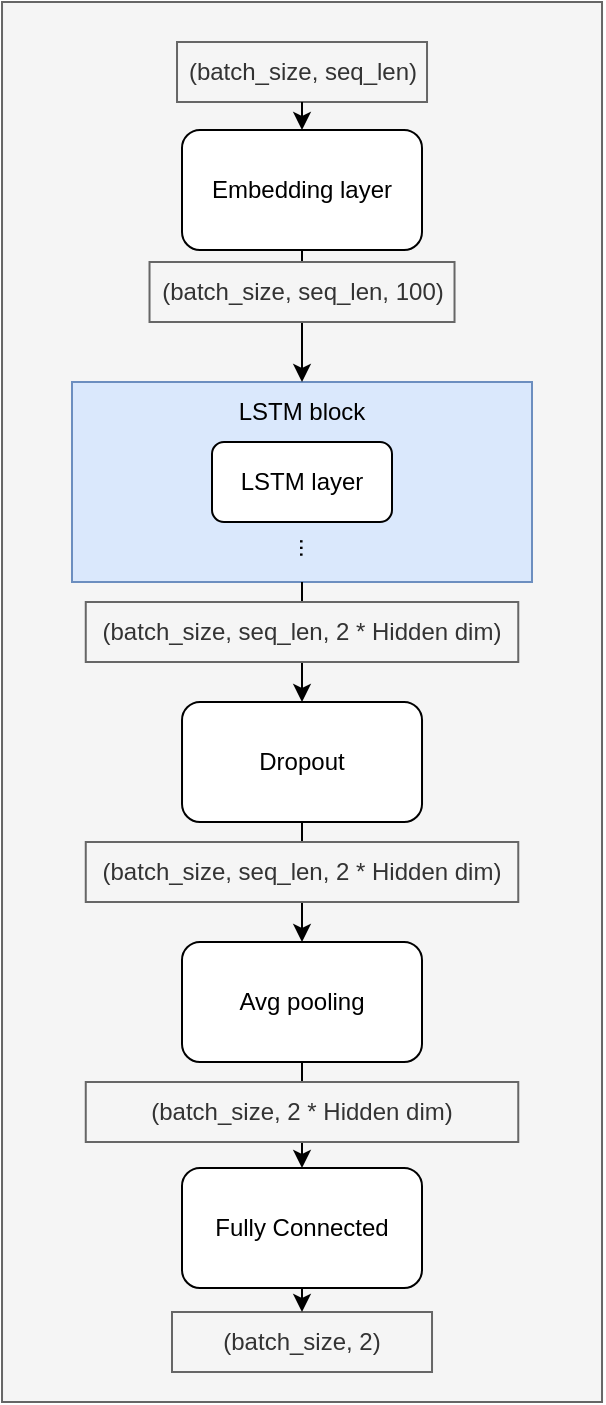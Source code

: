 <mxfile version="25.0.3">
  <diagram name="Pagina-1" id="AWmQph1IlsjILpnCMK6s">
    <mxGraphModel dx="1434" dy="820" grid="1" gridSize="10" guides="1" tooltips="1" connect="1" arrows="1" fold="1" page="1" pageScale="1" pageWidth="827" pageHeight="1169" math="0" shadow="0">
      <root>
        <mxCell id="0" />
        <mxCell id="1" parent="0" />
        <mxCell id="cMCoNxpSTiL7ACRhC8cI-1" value="" style="rounded=0;whiteSpace=wrap;html=1;fillColor=#f5f5f5;fontColor=#333333;strokeColor=#666666;" vertex="1" parent="1">
          <mxGeometry x="250.01" y="130" width="300" height="700" as="geometry" />
        </mxCell>
        <mxCell id="cMCoNxpSTiL7ACRhC8cI-2" value="Embedding layer" style="rounded=1;whiteSpace=wrap;html=1;" vertex="1" parent="1">
          <mxGeometry x="340" y="194" width="120" height="60" as="geometry" />
        </mxCell>
        <mxCell id="cMCoNxpSTiL7ACRhC8cI-4" value="" style="rounded=0;whiteSpace=wrap;html=1;fillColor=#dae8fc;strokeColor=#6c8ebf;" vertex="1" parent="1">
          <mxGeometry x="285" y="320" width="230" height="100" as="geometry" />
        </mxCell>
        <mxCell id="cMCoNxpSTiL7ACRhC8cI-3" value="LSTM layer" style="rounded=1;whiteSpace=wrap;html=1;" vertex="1" parent="1">
          <mxGeometry x="355" y="350" width="90" height="40" as="geometry" />
        </mxCell>
        <mxCell id="cMCoNxpSTiL7ACRhC8cI-7" value="..." style="text;html=1;align=center;verticalAlign=middle;whiteSpace=wrap;rounded=0;rotation=90;horizontal=1;labelPosition=center;verticalLabelPosition=middle;spacing=1;spacingBottom=7;" vertex="1" parent="1">
          <mxGeometry x="370.01" y="400" width="60" height="5" as="geometry" />
        </mxCell>
        <mxCell id="cMCoNxpSTiL7ACRhC8cI-9" value="Fully Connected" style="rounded=1;whiteSpace=wrap;html=1;" vertex="1" parent="1">
          <mxGeometry x="340" y="713" width="120" height="60" as="geometry" />
        </mxCell>
        <mxCell id="cMCoNxpSTiL7ACRhC8cI-10" value="Dropout" style="rounded=1;whiteSpace=wrap;html=1;" vertex="1" parent="1">
          <mxGeometry x="340.01" y="480" width="120" height="60" as="geometry" />
        </mxCell>
        <mxCell id="cMCoNxpSTiL7ACRhC8cI-11" value="Avg pooling" style="rounded=1;whiteSpace=wrap;html=1;" vertex="1" parent="1">
          <mxGeometry x="340" y="600" width="120" height="60" as="geometry" />
        </mxCell>
        <mxCell id="cMCoNxpSTiL7ACRhC8cI-12" value="(batch_size, seq_len)" style="text;html=1;align=center;verticalAlign=middle;whiteSpace=wrap;rounded=0;fillColor=#f5f5f5;fontColor=#333333;strokeColor=#666666;" vertex="1" parent="1">
          <mxGeometry x="337.51" y="150" width="125" height="30" as="geometry" />
        </mxCell>
        <mxCell id="cMCoNxpSTiL7ACRhC8cI-19" value="" style="endArrow=classic;html=1;rounded=0;exitX=0.5;exitY=1;exitDx=0;exitDy=0;entryX=0.5;entryY=0;entryDx=0;entryDy=0;" edge="1" parent="1" source="cMCoNxpSTiL7ACRhC8cI-2" target="cMCoNxpSTiL7ACRhC8cI-18">
          <mxGeometry width="50" height="50" relative="1" as="geometry">
            <mxPoint x="240" y="480" as="sourcePoint" />
            <mxPoint x="290" y="430" as="targetPoint" />
          </mxGeometry>
        </mxCell>
        <mxCell id="cMCoNxpSTiL7ACRhC8cI-20" value="" style="endArrow=classic;html=1;rounded=0;exitX=0.5;exitY=1;exitDx=0;exitDy=0;" edge="1" parent="1" source="cMCoNxpSTiL7ACRhC8cI-4" target="cMCoNxpSTiL7ACRhC8cI-10">
          <mxGeometry width="50" height="50" relative="1" as="geometry">
            <mxPoint x="240" y="470" as="sourcePoint" />
            <mxPoint x="290" y="420" as="targetPoint" />
          </mxGeometry>
        </mxCell>
        <mxCell id="cMCoNxpSTiL7ACRhC8cI-13" value="(batch_size, seq_len, 100)" style="text;html=1;align=center;verticalAlign=middle;whiteSpace=wrap;rounded=0;fillColor=#f5f5f5;fontColor=#333333;strokeColor=#666666;" vertex="1" parent="1">
          <mxGeometry x="323.76" y="260" width="152.5" height="30" as="geometry" />
        </mxCell>
        <mxCell id="cMCoNxpSTiL7ACRhC8cI-17" value="(batch_size, 2)" style="text;html=1;align=center;verticalAlign=middle;whiteSpace=wrap;rounded=0;fillColor=#f5f5f5;fontColor=#333333;strokeColor=#666666;" vertex="1" parent="1">
          <mxGeometry x="335" y="785" width="130.01" height="30" as="geometry" />
        </mxCell>
        <mxCell id="cMCoNxpSTiL7ACRhC8cI-18" value="LSTM block" style="text;html=1;align=center;verticalAlign=middle;whiteSpace=wrap;rounded=0;" vertex="1" parent="1">
          <mxGeometry x="365.01" y="320" width="69.99" height="30" as="geometry" />
        </mxCell>
        <mxCell id="cMCoNxpSTiL7ACRhC8cI-14" value="(batch_size, seq_len, 2 * Hidden dim)" style="text;html=1;align=center;verticalAlign=middle;whiteSpace=wrap;rounded=0;fillColor=#f5f5f5;fontColor=#333333;strokeColor=#666666;" vertex="1" parent="1">
          <mxGeometry x="291.88" y="430" width="216.25" height="30" as="geometry" />
        </mxCell>
        <mxCell id="cMCoNxpSTiL7ACRhC8cI-21" value="" style="endArrow=classic;html=1;rounded=0;exitX=0.5;exitY=1;exitDx=0;exitDy=0;" edge="1" parent="1" source="cMCoNxpSTiL7ACRhC8cI-10" target="cMCoNxpSTiL7ACRhC8cI-11">
          <mxGeometry width="50" height="50" relative="1" as="geometry">
            <mxPoint x="330" y="520" as="sourcePoint" />
            <mxPoint x="380" y="470" as="targetPoint" />
          </mxGeometry>
        </mxCell>
        <mxCell id="cMCoNxpSTiL7ACRhC8cI-22" value="" style="endArrow=classic;html=1;rounded=0;exitX=0.5;exitY=1;exitDx=0;exitDy=0;entryX=0.5;entryY=0;entryDx=0;entryDy=0;" edge="1" parent="1" source="cMCoNxpSTiL7ACRhC8cI-11" target="cMCoNxpSTiL7ACRhC8cI-9">
          <mxGeometry width="50" height="50" relative="1" as="geometry">
            <mxPoint x="350" y="650" as="sourcePoint" />
            <mxPoint x="400" y="600" as="targetPoint" />
          </mxGeometry>
        </mxCell>
        <mxCell id="cMCoNxpSTiL7ACRhC8cI-15" value="(batch_size, seq_len, 2 * Hidden dim)" style="text;html=1;align=center;verticalAlign=middle;whiteSpace=wrap;rounded=0;fillColor=#f5f5f5;fontColor=#333333;strokeColor=#666666;" vertex="1" parent="1">
          <mxGeometry x="291.88" y="550" width="216.25" height="30" as="geometry" />
        </mxCell>
        <mxCell id="cMCoNxpSTiL7ACRhC8cI-16" value="(batch_size, 2 * Hidden dim)" style="text;html=1;align=center;verticalAlign=middle;whiteSpace=wrap;rounded=0;fillColor=#f5f5f5;fontColor=#333333;strokeColor=#666666;" vertex="1" parent="1">
          <mxGeometry x="291.88" y="670" width="216.25" height="30" as="geometry" />
        </mxCell>
        <mxCell id="cMCoNxpSTiL7ACRhC8cI-24" value="" style="endArrow=classic;html=1;rounded=0;exitX=0.5;exitY=1;exitDx=0;exitDy=0;entryX=0.5;entryY=0;entryDx=0;entryDy=0;" edge="1" parent="1" source="cMCoNxpSTiL7ACRhC8cI-12" target="cMCoNxpSTiL7ACRhC8cI-2">
          <mxGeometry width="50" height="50" relative="1" as="geometry">
            <mxPoint x="380" y="440" as="sourcePoint" />
            <mxPoint x="400" y="190" as="targetPoint" />
          </mxGeometry>
        </mxCell>
        <mxCell id="cMCoNxpSTiL7ACRhC8cI-25" value="" style="endArrow=classic;html=1;rounded=0;exitX=0.5;exitY=1;exitDx=0;exitDy=0;entryX=0.5;entryY=0;entryDx=0;entryDy=0;" edge="1" parent="1" source="cMCoNxpSTiL7ACRhC8cI-9" target="cMCoNxpSTiL7ACRhC8cI-17">
          <mxGeometry width="50" height="50" relative="1" as="geometry">
            <mxPoint x="310" y="860" as="sourcePoint" />
            <mxPoint x="360" y="810" as="targetPoint" />
          </mxGeometry>
        </mxCell>
      </root>
    </mxGraphModel>
  </diagram>
</mxfile>
